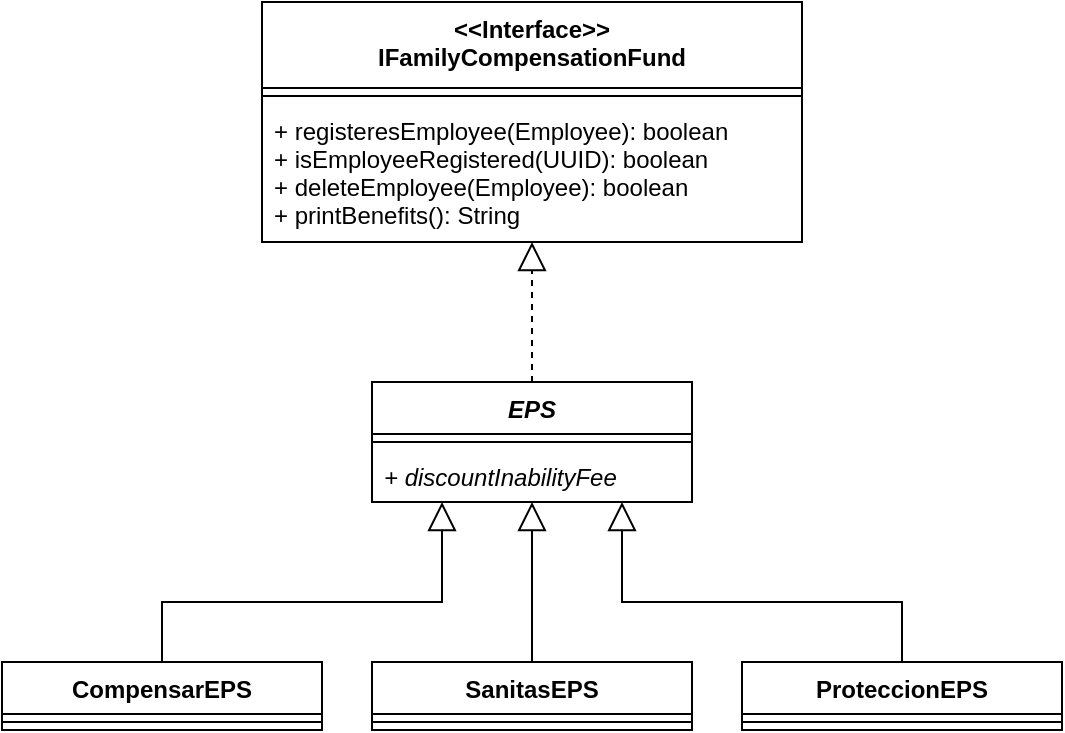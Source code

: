 <mxfile version="14.5.7" type="device"><diagram id="g8-CYaQ9ufNAA2N07Hpf" name="Page-1"><mxGraphModel dx="1422" dy="705" grid="1" gridSize="10" guides="1" tooltips="1" connect="1" arrows="1" fold="1" page="1" pageScale="1" pageWidth="827" pageHeight="1169" math="0" shadow="0"><root><mxCell id="0"/><mxCell id="1" parent="0"/><mxCell id="oid2Tee65DtXG1KVX8iy-2" value="&lt;&lt;Interface&gt;&gt;&#10;IFamilyCompensationFund" style="swimlane;fontStyle=1;align=center;verticalAlign=top;childLayout=stackLayout;horizontal=1;startSize=43;horizontalStack=0;resizeParent=1;resizeParentMax=0;resizeLast=0;collapsible=1;marginBottom=0;" vertex="1" parent="1"><mxGeometry x="270" y="300" width="270" height="120" as="geometry"/></mxCell><mxCell id="oid2Tee65DtXG1KVX8iy-3" value="" style="line;strokeWidth=1;fillColor=none;align=left;verticalAlign=middle;spacingTop=-1;spacingLeft=3;spacingRight=3;rotatable=0;labelPosition=right;points=[];portConstraint=eastwest;" vertex="1" parent="oid2Tee65DtXG1KVX8iy-2"><mxGeometry y="43" width="270" height="8" as="geometry"/></mxCell><mxCell id="oid2Tee65DtXG1KVX8iy-4" value="+ registeresEmployee(Employee): boolean&#10;+ isEmployeeRegistered(UUID): boolean&#10;+ deleteEmployee(Employee): boolean&#10;+ printBenefits(): String" style="text;strokeColor=none;fillColor=none;align=left;verticalAlign=top;spacingLeft=4;spacingRight=4;overflow=hidden;rotatable=0;points=[[0,0.5],[1,0.5]];portConstraint=eastwest;" vertex="1" parent="oid2Tee65DtXG1KVX8iy-2"><mxGeometry y="51" width="270" height="69" as="geometry"/></mxCell><mxCell id="oid2Tee65DtXG1KVX8iy-9" style="edgeStyle=orthogonalEdgeStyle;rounded=0;orthogonalLoop=1;jettySize=auto;html=1;endArrow=block;endFill=0;endSize=12;dashed=1;" edge="1" parent="1" source="oid2Tee65DtXG1KVX8iy-5" target="oid2Tee65DtXG1KVX8iy-2"><mxGeometry relative="1" as="geometry"/></mxCell><mxCell id="oid2Tee65DtXG1KVX8iy-5" value="EPS" style="swimlane;fontStyle=3;align=center;verticalAlign=top;childLayout=stackLayout;horizontal=1;startSize=26;horizontalStack=0;resizeParent=1;resizeParentMax=0;resizeLast=0;collapsible=1;marginBottom=0;" vertex="1" parent="1"><mxGeometry x="325" y="490" width="160" height="60" as="geometry"/></mxCell><mxCell id="oid2Tee65DtXG1KVX8iy-7" value="" style="line;strokeWidth=1;fillColor=none;align=left;verticalAlign=middle;spacingTop=-1;spacingLeft=3;spacingRight=3;rotatable=0;labelPosition=right;points=[];portConstraint=eastwest;" vertex="1" parent="oid2Tee65DtXG1KVX8iy-5"><mxGeometry y="26" width="160" height="8" as="geometry"/></mxCell><mxCell id="oid2Tee65DtXG1KVX8iy-8" value="+ discountInabilityFee" style="text;strokeColor=none;fillColor=none;align=left;verticalAlign=top;spacingLeft=4;spacingRight=4;overflow=hidden;rotatable=0;points=[[0,0.5],[1,0.5]];portConstraint=eastwest;fontStyle=2" vertex="1" parent="oid2Tee65DtXG1KVX8iy-5"><mxGeometry y="34" width="160" height="26" as="geometry"/></mxCell><mxCell id="oid2Tee65DtXG1KVX8iy-14" style="edgeStyle=orthogonalEdgeStyle;rounded=0;orthogonalLoop=1;jettySize=auto;html=1;endArrow=block;endFill=0;endSize=12;" edge="1" parent="1" source="oid2Tee65DtXG1KVX8iy-10" target="oid2Tee65DtXG1KVX8iy-5"><mxGeometry relative="1" as="geometry"><Array as="points"><mxPoint x="220" y="600"/><mxPoint x="360" y="600"/></Array></mxGeometry></mxCell><mxCell id="oid2Tee65DtXG1KVX8iy-10" value="CompensarEPS" style="swimlane;fontStyle=1;align=center;verticalAlign=top;childLayout=stackLayout;horizontal=1;startSize=26;horizontalStack=0;resizeParent=1;resizeParentMax=0;resizeLast=0;collapsible=1;marginBottom=0;" vertex="1" parent="1"><mxGeometry x="140" y="630" width="160" height="34" as="geometry"/></mxCell><mxCell id="oid2Tee65DtXG1KVX8iy-12" value="" style="line;strokeWidth=1;fillColor=none;align=left;verticalAlign=middle;spacingTop=-1;spacingLeft=3;spacingRight=3;rotatable=0;labelPosition=right;points=[];portConstraint=eastwest;" vertex="1" parent="oid2Tee65DtXG1KVX8iy-10"><mxGeometry y="26" width="160" height="8" as="geometry"/></mxCell><mxCell id="oid2Tee65DtXG1KVX8iy-19" style="edgeStyle=orthogonalEdgeStyle;rounded=0;orthogonalLoop=1;jettySize=auto;html=1;endArrow=block;endFill=0;endSize=12;" edge="1" parent="1" source="oid2Tee65DtXG1KVX8iy-15" target="oid2Tee65DtXG1KVX8iy-5"><mxGeometry relative="1" as="geometry"/></mxCell><mxCell id="oid2Tee65DtXG1KVX8iy-15" value="SanitasEPS" style="swimlane;fontStyle=1;align=center;verticalAlign=top;childLayout=stackLayout;horizontal=1;startSize=26;horizontalStack=0;resizeParent=1;resizeParentMax=0;resizeLast=0;collapsible=1;marginBottom=0;" vertex="1" parent="1"><mxGeometry x="325" y="630" width="160" height="34" as="geometry"/></mxCell><mxCell id="oid2Tee65DtXG1KVX8iy-17" value="" style="line;strokeWidth=1;fillColor=none;align=left;verticalAlign=middle;spacingTop=-1;spacingLeft=3;spacingRight=3;rotatable=0;labelPosition=right;points=[];portConstraint=eastwest;" vertex="1" parent="oid2Tee65DtXG1KVX8iy-15"><mxGeometry y="26" width="160" height="8" as="geometry"/></mxCell><mxCell id="oid2Tee65DtXG1KVX8iy-24" style="edgeStyle=orthogonalEdgeStyle;rounded=0;orthogonalLoop=1;jettySize=auto;html=1;endArrow=block;endFill=0;endSize=12;" edge="1" parent="1" source="oid2Tee65DtXG1KVX8iy-20" target="oid2Tee65DtXG1KVX8iy-5"><mxGeometry relative="1" as="geometry"><Array as="points"><mxPoint x="590" y="600"/><mxPoint x="450" y="600"/></Array></mxGeometry></mxCell><mxCell id="oid2Tee65DtXG1KVX8iy-20" value="ProteccionEPS" style="swimlane;fontStyle=1;align=center;verticalAlign=top;childLayout=stackLayout;horizontal=1;startSize=26;horizontalStack=0;resizeParent=1;resizeParentMax=0;resizeLast=0;collapsible=1;marginBottom=0;" vertex="1" parent="1"><mxGeometry x="510" y="630" width="160" height="34" as="geometry"/></mxCell><mxCell id="oid2Tee65DtXG1KVX8iy-22" value="" style="line;strokeWidth=1;fillColor=none;align=left;verticalAlign=middle;spacingTop=-1;spacingLeft=3;spacingRight=3;rotatable=0;labelPosition=right;points=[];portConstraint=eastwest;" vertex="1" parent="oid2Tee65DtXG1KVX8iy-20"><mxGeometry y="26" width="160" height="8" as="geometry"/></mxCell></root></mxGraphModel></diagram></mxfile>